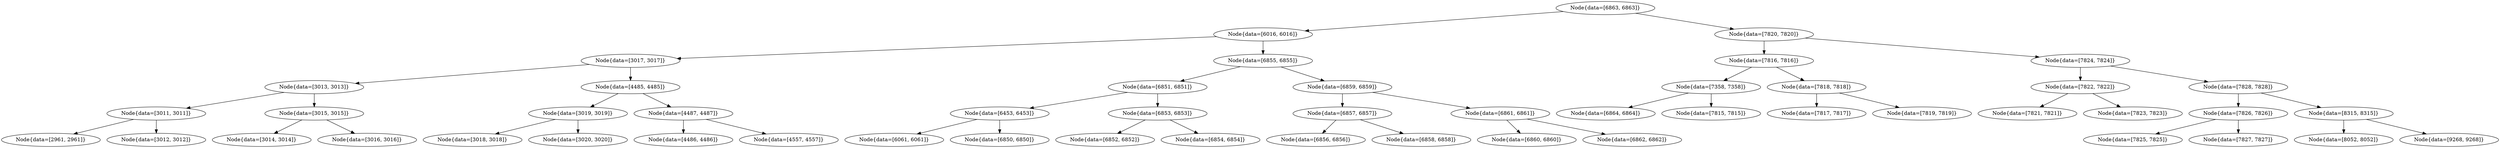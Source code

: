 digraph G{
875463058 [label="Node{data=[6863, 6863]}"]
875463058 -> 139561913
139561913 [label="Node{data=[6016, 6016]}"]
139561913 -> 1231157071
1231157071 [label="Node{data=[3017, 3017]}"]
1231157071 -> 683064010
683064010 [label="Node{data=[3013, 3013]}"]
683064010 -> 1758760031
1758760031 [label="Node{data=[3011, 3011]}"]
1758760031 -> 1826410175
1826410175 [label="Node{data=[2961, 2961]}"]
1758760031 -> 717330404
717330404 [label="Node{data=[3012, 3012]}"]
683064010 -> 926681244
926681244 [label="Node{data=[3015, 3015]}"]
926681244 -> 2068237392
2068237392 [label="Node{data=[3014, 3014]}"]
926681244 -> 1902464177
1902464177 [label="Node{data=[3016, 3016]}"]
1231157071 -> 1472039886
1472039886 [label="Node{data=[4485, 4485]}"]
1472039886 -> 1179981
1179981 [label="Node{data=[3019, 3019]}"]
1179981 -> 1308322131
1308322131 [label="Node{data=[3018, 3018]}"]
1179981 -> 379630745
379630745 [label="Node{data=[3020, 3020]}"]
1472039886 -> 762887800
762887800 [label="Node{data=[4487, 4487]}"]
762887800 -> 1039194867
1039194867 [label="Node{data=[4486, 4486]}"]
762887800 -> 727162351
727162351 [label="Node{data=[4557, 4557]}"]
139561913 -> 952164448
952164448 [label="Node{data=[6855, 6855]}"]
952164448 -> 1344471678
1344471678 [label="Node{data=[6851, 6851]}"]
1344471678 -> 1807711691
1807711691 [label="Node{data=[6453, 6453]}"]
1807711691 -> 2089823670
2089823670 [label="Node{data=[6061, 6061]}"]
1807711691 -> 1139544484
1139544484 [label="Node{data=[6850, 6850]}"]
1344471678 -> 185916245
185916245 [label="Node{data=[6853, 6853]}"]
185916245 -> 466992857
466992857 [label="Node{data=[6852, 6852]}"]
185916245 -> 1716903304
1716903304 [label="Node{data=[6854, 6854]}"]
952164448 -> 1159168471
1159168471 [label="Node{data=[6859, 6859]}"]
1159168471 -> 1760834643
1760834643 [label="Node{data=[6857, 6857]}"]
1760834643 -> 1583443170
1583443170 [label="Node{data=[6856, 6856]}"]
1760834643 -> 370168635
370168635 [label="Node{data=[6858, 6858]}"]
1159168471 -> 1878028567
1878028567 [label="Node{data=[6861, 6861]}"]
1878028567 -> 644847126
644847126 [label="Node{data=[6860, 6860]}"]
1878028567 -> 1941760069
1941760069 [label="Node{data=[6862, 6862]}"]
875463058 -> 1738667138
1738667138 [label="Node{data=[7820, 7820]}"]
1738667138 -> 196430248
196430248 [label="Node{data=[7816, 7816]}"]
196430248 -> 1362145774
1362145774 [label="Node{data=[7358, 7358]}"]
1362145774 -> 1171948877
1171948877 [label="Node{data=[6864, 6864]}"]
1362145774 -> 766995600
766995600 [label="Node{data=[7815, 7815]}"]
196430248 -> 216963207
216963207 [label="Node{data=[7818, 7818]}"]
216963207 -> 1485174581
1485174581 [label="Node{data=[7817, 7817]}"]
216963207 -> 1239736709
1239736709 [label="Node{data=[7819, 7819]}"]
1738667138 -> 1604437957
1604437957 [label="Node{data=[7824, 7824]}"]
1604437957 -> 661866006
661866006 [label="Node{data=[7822, 7822]}"]
661866006 -> 1345859986
1345859986 [label="Node{data=[7821, 7821]}"]
661866006 -> 1044253401
1044253401 [label="Node{data=[7823, 7823]}"]
1604437957 -> 1878031668
1878031668 [label="Node{data=[7828, 7828]}"]
1878031668 -> 1385088298
1385088298 [label="Node{data=[7826, 7826]}"]
1385088298 -> 1126947400
1126947400 [label="Node{data=[7825, 7825]}"]
1385088298 -> 227375158
227375158 [label="Node{data=[7827, 7827]}"]
1878031668 -> 1635298670
1635298670 [label="Node{data=[8315, 8315]}"]
1635298670 -> 1174115326
1174115326 [label="Node{data=[8052, 8052]}"]
1635298670 -> 1478490259
1478490259 [label="Node{data=[9268, 9268]}"]
}